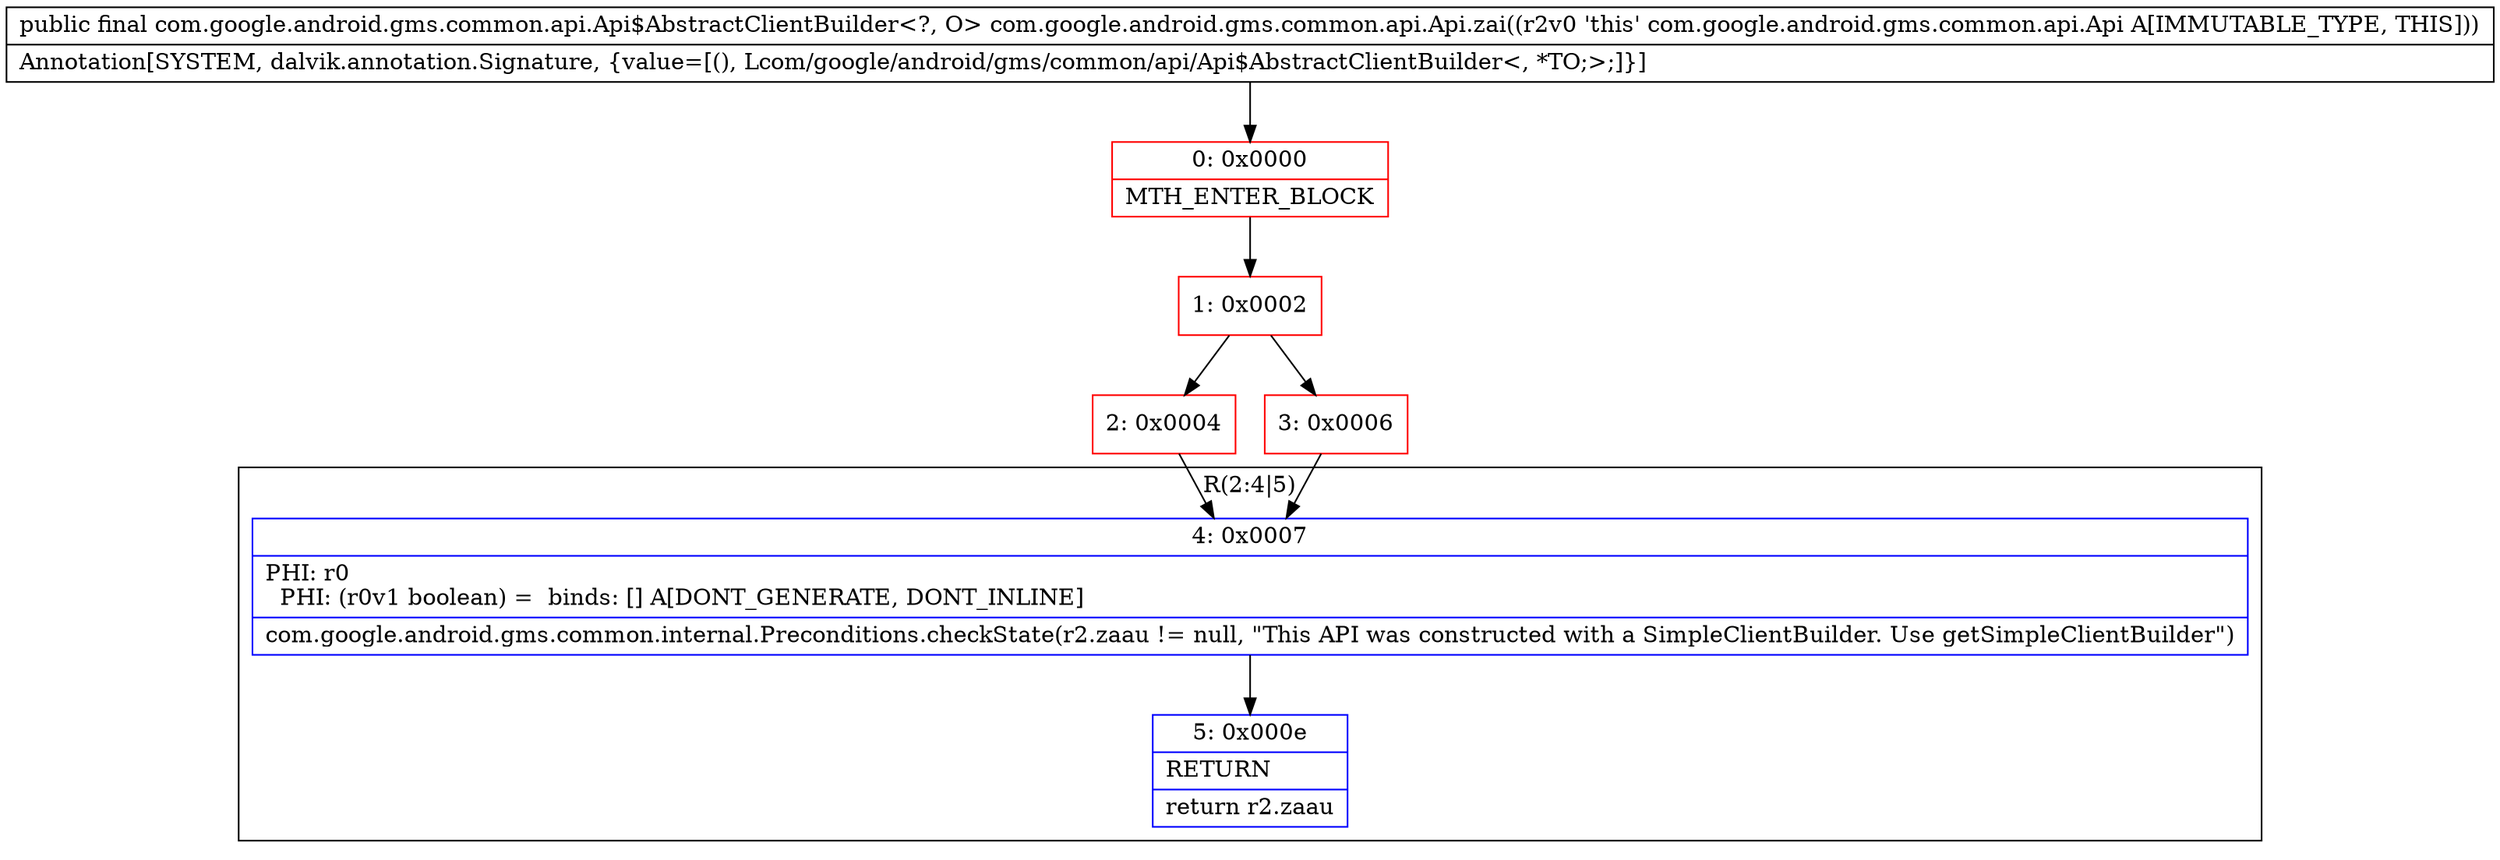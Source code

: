 digraph "CFG forcom.google.android.gms.common.api.Api.zai()Lcom\/google\/android\/gms\/common\/api\/Api$AbstractClientBuilder;" {
subgraph cluster_Region_1263229666 {
label = "R(2:4|5)";
node [shape=record,color=blue];
Node_4 [shape=record,label="{4\:\ 0x0007|PHI: r0 \l  PHI: (r0v1 boolean) =  binds: [] A[DONT_GENERATE, DONT_INLINE]\l|com.google.android.gms.common.internal.Preconditions.checkState(r2.zaau != null, \"This API was constructed with a SimpleClientBuilder. Use getSimpleClientBuilder\")\l}"];
Node_5 [shape=record,label="{5\:\ 0x000e|RETURN\l|return r2.zaau\l}"];
}
Node_0 [shape=record,color=red,label="{0\:\ 0x0000|MTH_ENTER_BLOCK\l}"];
Node_1 [shape=record,color=red,label="{1\:\ 0x0002}"];
Node_2 [shape=record,color=red,label="{2\:\ 0x0004}"];
Node_3 [shape=record,color=red,label="{3\:\ 0x0006}"];
MethodNode[shape=record,label="{public final com.google.android.gms.common.api.Api$AbstractClientBuilder\<?, O\> com.google.android.gms.common.api.Api.zai((r2v0 'this' com.google.android.gms.common.api.Api A[IMMUTABLE_TYPE, THIS]))  | Annotation[SYSTEM, dalvik.annotation.Signature, \{value=[(), Lcom\/google\/android\/gms\/common\/api\/Api$AbstractClientBuilder\<, *TO;\>;]\}]\l}"];
MethodNode -> Node_0;
Node_4 -> Node_5;
Node_0 -> Node_1;
Node_1 -> Node_2;
Node_1 -> Node_3;
Node_2 -> Node_4;
Node_3 -> Node_4;
}

